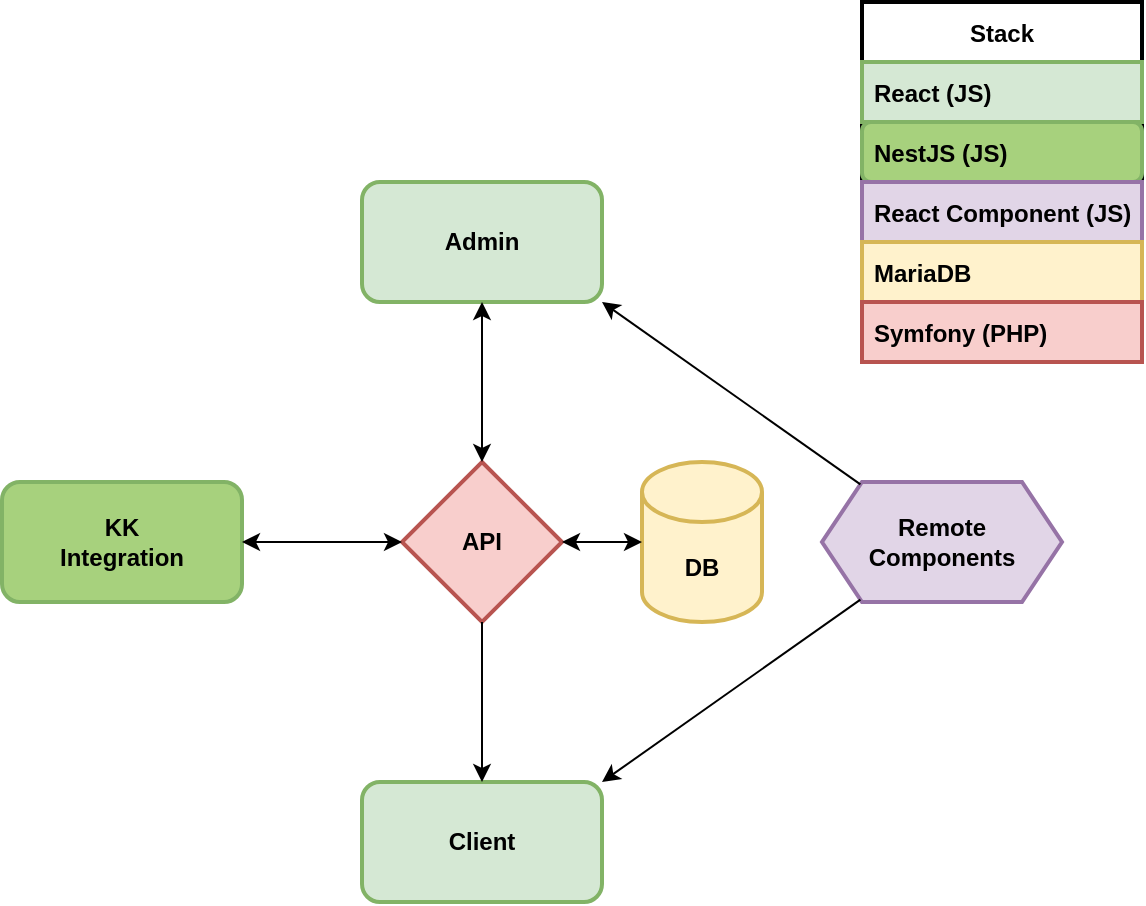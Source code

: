 <mxfile version="17.2.4" type="device"><diagram id="CDhETzx55D6gprleKSBz" name="Side-1"><mxGraphModel dx="1106" dy="822" grid="1" gridSize="10" guides="1" tooltips="1" connect="1" arrows="1" fold="1" page="1" pageScale="1" pageWidth="827" pageHeight="1169" math="0" shadow="0"><root><mxCell id="0"/><mxCell id="1" parent="0"/><mxCell id="EeyVGoBZ7Ft72THR9X-1-1" value="&lt;b&gt;Admin&lt;/b&gt;" style="rounded=1;whiteSpace=wrap;html=1;strokeWidth=2;fillColor=#d5e8d4;strokeColor=#82b366;" parent="1" vertex="1"><mxGeometry x="340" y="140" width="120" height="60" as="geometry"/></mxCell><mxCell id="EeyVGoBZ7Ft72THR9X-1-2" value="&lt;b&gt;Client&lt;/b&gt;" style="rounded=1;whiteSpace=wrap;html=1;strokeWidth=2;fillColor=#d5e8d4;strokeColor=#82b366;" parent="1" vertex="1"><mxGeometry x="340" y="440" width="120" height="60" as="geometry"/></mxCell><mxCell id="EeyVGoBZ7Ft72THR9X-1-4" value="&lt;b&gt;Remote Components&lt;/b&gt;" style="shape=hexagon;perimeter=hexagonPerimeter2;whiteSpace=wrap;html=1;fixedSize=1;fillColor=#e1d5e7;strokeColor=#9673a6;strokeWidth=2;" parent="1" vertex="1"><mxGeometry x="570" y="290" width="120" height="60" as="geometry"/></mxCell><mxCell id="EeyVGoBZ7Ft72THR9X-1-5" value="&lt;b&gt;DB&lt;/b&gt;" style="shape=cylinder3;whiteSpace=wrap;html=1;boundedLbl=1;backgroundOutline=1;size=15;strokeWidth=2;fillColor=#fff2cc;strokeColor=#d6b656;" parent="1" vertex="1"><mxGeometry x="480" y="280" width="60" height="80" as="geometry"/></mxCell><mxCell id="EeyVGoBZ7Ft72THR9X-1-6" value="&lt;b&gt;API&lt;/b&gt;" style="rhombus;whiteSpace=wrap;html=1;fillColor=#F8CECC;strokeColor=#b85450;strokeWidth=2;" parent="1" vertex="1"><mxGeometry x="360" y="280" width="80" height="80" as="geometry"/></mxCell><mxCell id="EeyVGoBZ7Ft72THR9X-1-7" value="" style="endArrow=classic;html=1;rounded=0;entryX=1;entryY=1;entryDx=0;entryDy=0;" parent="1" source="EeyVGoBZ7Ft72THR9X-1-4" target="EeyVGoBZ7Ft72THR9X-1-1" edge="1"><mxGeometry width="50" height="50" relative="1" as="geometry"><mxPoint x="540" y="280" as="sourcePoint"/><mxPoint x="330" y="230" as="targetPoint"/></mxGeometry></mxCell><mxCell id="EeyVGoBZ7Ft72THR9X-1-8" value="" style="endArrow=classic;html=1;rounded=0;entryX=1;entryY=0;entryDx=0;entryDy=0;" parent="1" source="EeyVGoBZ7Ft72THR9X-1-4" target="EeyVGoBZ7Ft72THR9X-1-2" edge="1"><mxGeometry width="50" height="50" relative="1" as="geometry"><mxPoint x="540" y="360" as="sourcePoint"/><mxPoint x="330" y="400" as="targetPoint"/></mxGeometry></mxCell><mxCell id="EeyVGoBZ7Ft72THR9X-1-10" value="" style="endArrow=none;startArrow=classic;html=1;rounded=0;endFill=0;entryX=0.5;entryY=1;entryDx=0;entryDy=0;" parent="1" source="EeyVGoBZ7Ft72THR9X-1-2" target="EeyVGoBZ7Ft72THR9X-1-6" edge="1"><mxGeometry width="50" height="50" relative="1" as="geometry"><mxPoint x="550" y="460" as="sourcePoint"/><mxPoint x="400" y="370" as="targetPoint"/></mxGeometry></mxCell><mxCell id="EeyVGoBZ7Ft72THR9X-1-11" value="" style="endArrow=classic;startArrow=classic;html=1;rounded=0;" parent="1" source="EeyVGoBZ7Ft72THR9X-1-6" target="EeyVGoBZ7Ft72THR9X-1-1" edge="1"><mxGeometry width="50" height="50" relative="1" as="geometry"><mxPoint x="414" y="280" as="sourcePoint"/><mxPoint x="414" y="200" as="targetPoint"/></mxGeometry></mxCell><mxCell id="EeyVGoBZ7Ft72THR9X-1-12" value="" style="endArrow=classic;startArrow=classic;html=1;rounded=0;" parent="1" source="EeyVGoBZ7Ft72THR9X-1-6" target="EeyVGoBZ7Ft72THR9X-1-5" edge="1"><mxGeometry width="50" height="50" relative="1" as="geometry"><mxPoint x="370" y="320" as="sourcePoint"/><mxPoint x="320" y="320" as="targetPoint"/></mxGeometry></mxCell><mxCell id="2" value="&lt;b&gt;KK&lt;br&gt;Integration&lt;/b&gt;" style="rounded=1;whiteSpace=wrap;html=1;strokeWidth=2;fillColor=#A7D17D;strokeColor=#82b366;" parent="1" vertex="1"><mxGeometry x="160" y="290" width="120" height="60" as="geometry"/></mxCell><mxCell id="7" value="" style="endArrow=classic;startArrow=classic;html=1;rounded=0;" parent="1" source="2" target="EeyVGoBZ7Ft72THR9X-1-6" edge="1"><mxGeometry width="50" height="50" relative="1" as="geometry"><mxPoint x="464" y="330" as="sourcePoint"/><mxPoint x="500" y="330" as="targetPoint"/></mxGeometry></mxCell><mxCell id="D0u31E_3vWZZbOdDMSKS-16" value="Stack" style="swimlane;fontStyle=1;childLayout=stackLayout;horizontal=1;startSize=30;horizontalStack=0;resizeParent=1;resizeParentMax=0;resizeLast=0;collapsible=1;marginBottom=0;labelBackgroundColor=none;fontColor=#000000;strokeWidth=2;" parent="1" vertex="1"><mxGeometry x="590" y="50" width="140" height="180" as="geometry"><mxRectangle x="100" y="140" width="60" height="30" as="alternateBounds"/></mxGeometry></mxCell><mxCell id="D0u31E_3vWZZbOdDMSKS-17" value="React (JS)" style="text;strokeColor=#82b366;fillColor=#d5e8d4;align=left;verticalAlign=middle;spacingLeft=4;spacingRight=4;overflow=hidden;points=[[0,0.5],[1,0.5]];portConstraint=eastwest;rotatable=0;labelBackgroundColor=#D5E8D4;strokeWidth=2;fontStyle=1" parent="D0u31E_3vWZZbOdDMSKS-16" vertex="1"><mxGeometry y="30" width="140" height="30" as="geometry"/></mxCell><mxCell id="5" value="NestJS (JS)" style="text;strokeColor=#82b366;fillColor=#A7D17D;align=left;verticalAlign=middle;spacingLeft=4;spacingRight=4;overflow=hidden;points=[[0,0.5],[1,0.5]];portConstraint=eastwest;rotatable=0;labelBackgroundColor=none;strokeWidth=2;fontStyle=1;rounded=1;" parent="D0u31E_3vWZZbOdDMSKS-16" vertex="1"><mxGeometry y="60" width="140" height="30" as="geometry"/></mxCell><mxCell id="D0u31E_3vWZZbOdDMSKS-21" value="React Component (JS)" style="text;strokeColor=#9673a6;fillColor=#e1d5e7;align=left;verticalAlign=middle;spacingLeft=4;spacingRight=4;overflow=hidden;points=[[0,0.5],[1,0.5]];portConstraint=eastwest;rotatable=0;labelBackgroundColor=none;strokeWidth=2;fontStyle=1" parent="D0u31E_3vWZZbOdDMSKS-16" vertex="1"><mxGeometry y="90" width="140" height="30" as="geometry"/></mxCell><mxCell id="D0u31E_3vWZZbOdDMSKS-27" value="MariaDB" style="text;strokeColor=#d6b656;fillColor=#fff2cc;align=left;verticalAlign=middle;spacingLeft=4;spacingRight=4;overflow=hidden;points=[[0,0.5],[1,0.5]];portConstraint=eastwest;rotatable=0;labelBackgroundColor=none;strokeWidth=2;fontStyle=1" parent="D0u31E_3vWZZbOdDMSKS-16" vertex="1"><mxGeometry y="120" width="140" height="30" as="geometry"/></mxCell><mxCell id="D0u31E_3vWZZbOdDMSKS-18" value="Symfony (PHP)" style="text;strokeColor=#b85450;fillColor=#f8cecc;align=left;verticalAlign=middle;spacingLeft=4;spacingRight=4;overflow=hidden;points=[[0,0.5],[1,0.5]];portConstraint=eastwest;rotatable=0;labelBackgroundColor=#F8CECC;strokeWidth=2;fontStyle=1" parent="D0u31E_3vWZZbOdDMSKS-16" vertex="1"><mxGeometry y="150" width="140" height="30" as="geometry"/></mxCell></root></mxGraphModel></diagram></mxfile>